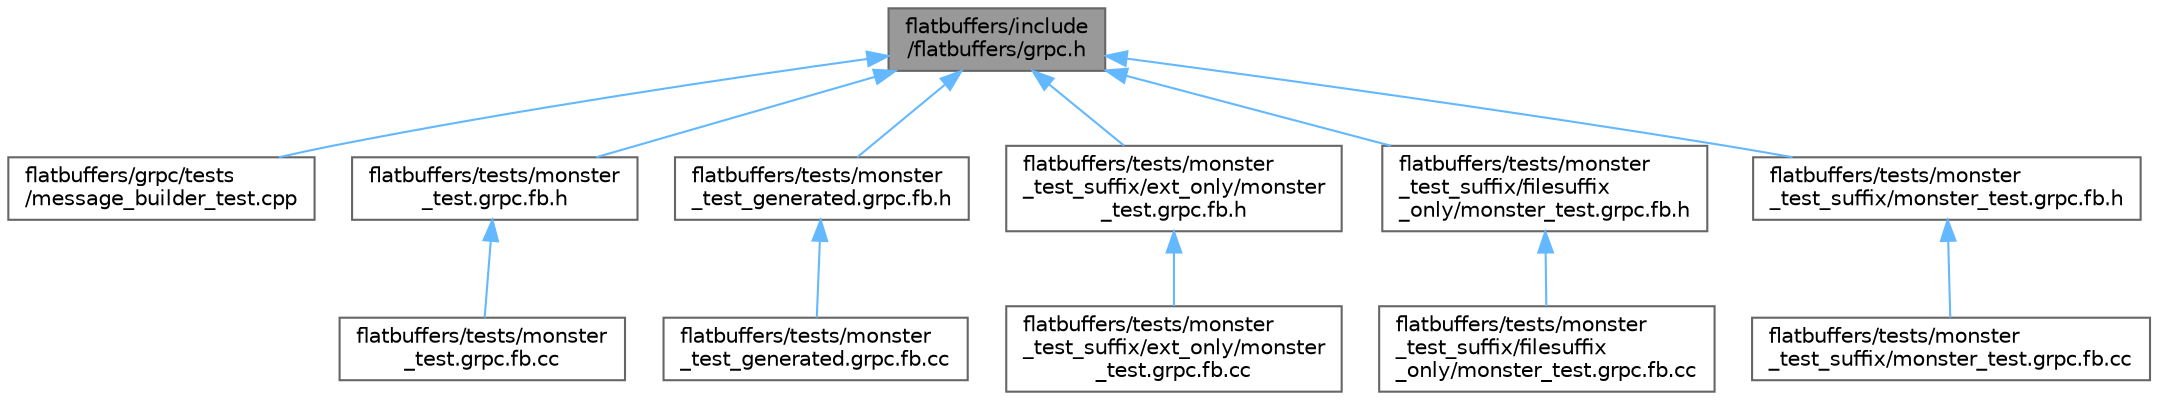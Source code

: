 digraph "flatbuffers/include/flatbuffers/grpc.h"
{
 // LATEX_PDF_SIZE
  bgcolor="transparent";
  edge [fontname=Helvetica,fontsize=10,labelfontname=Helvetica,labelfontsize=10];
  node [fontname=Helvetica,fontsize=10,shape=box,height=0.2,width=0.4];
  Node1 [id="Node000001",label="flatbuffers/include\l/flatbuffers/grpc.h",height=0.2,width=0.4,color="gray40", fillcolor="grey60", style="filled", fontcolor="black",tooltip=" "];
  Node1 -> Node2 [id="edge12_Node000001_Node000002",dir="back",color="steelblue1",style="solid",tooltip=" "];
  Node2 [id="Node000002",label="flatbuffers/grpc/tests\l/message_builder_test.cpp",height=0.2,width=0.4,color="grey40", fillcolor="white", style="filled",URL="$message__builder__test_8cpp.html",tooltip=" "];
  Node1 -> Node3 [id="edge13_Node000001_Node000003",dir="back",color="steelblue1",style="solid",tooltip=" "];
  Node3 [id="Node000003",label="flatbuffers/tests/monster\l_test.grpc.fb.h",height=0.2,width=0.4,color="grey40", fillcolor="white", style="filled",URL="$monster__test_8grpc_8fb_8h.html",tooltip=" "];
  Node3 -> Node4 [id="edge14_Node000003_Node000004",dir="back",color="steelblue1",style="solid",tooltip=" "];
  Node4 [id="Node000004",label="flatbuffers/tests/monster\l_test.grpc.fb.cc",height=0.2,width=0.4,color="grey40", fillcolor="white", style="filled",URL="$monster__test_8grpc_8fb_8cc.html",tooltip=" "];
  Node1 -> Node5 [id="edge15_Node000001_Node000005",dir="back",color="steelblue1",style="solid",tooltip=" "];
  Node5 [id="Node000005",label="flatbuffers/tests/monster\l_test_generated.grpc.fb.h",height=0.2,width=0.4,color="grey40", fillcolor="white", style="filled",URL="$monster__test__generated_8grpc_8fb_8h.html",tooltip=" "];
  Node5 -> Node6 [id="edge16_Node000005_Node000006",dir="back",color="steelblue1",style="solid",tooltip=" "];
  Node6 [id="Node000006",label="flatbuffers/tests/monster\l_test_generated.grpc.fb.cc",height=0.2,width=0.4,color="grey40", fillcolor="white", style="filled",URL="$monster__test__generated_8grpc_8fb_8cc.html",tooltip=" "];
  Node1 -> Node7 [id="edge17_Node000001_Node000007",dir="back",color="steelblue1",style="solid",tooltip=" "];
  Node7 [id="Node000007",label="flatbuffers/tests/monster\l_test_suffix/ext_only/monster\l_test.grpc.fb.h",height=0.2,width=0.4,color="grey40", fillcolor="white", style="filled",URL="$monster__test__suffix_2ext__only_2monster__test_8grpc_8fb_8h.html",tooltip=" "];
  Node7 -> Node8 [id="edge18_Node000007_Node000008",dir="back",color="steelblue1",style="solid",tooltip=" "];
  Node8 [id="Node000008",label="flatbuffers/tests/monster\l_test_suffix/ext_only/monster\l_test.grpc.fb.cc",height=0.2,width=0.4,color="grey40", fillcolor="white", style="filled",URL="$monster__test__suffix_2ext__only_2monster__test_8grpc_8fb_8cc.html",tooltip=" "];
  Node1 -> Node9 [id="edge19_Node000001_Node000009",dir="back",color="steelblue1",style="solid",tooltip=" "];
  Node9 [id="Node000009",label="flatbuffers/tests/monster\l_test_suffix/filesuffix\l_only/monster_test.grpc.fb.h",height=0.2,width=0.4,color="grey40", fillcolor="white", style="filled",URL="$monster__test__suffix_2filesuffix__only_2monster__test_8grpc_8fb_8h.html",tooltip=" "];
  Node9 -> Node10 [id="edge20_Node000009_Node000010",dir="back",color="steelblue1",style="solid",tooltip=" "];
  Node10 [id="Node000010",label="flatbuffers/tests/monster\l_test_suffix/filesuffix\l_only/monster_test.grpc.fb.cc",height=0.2,width=0.4,color="grey40", fillcolor="white", style="filled",URL="$monster__test__suffix_2filesuffix__only_2monster__test_8grpc_8fb_8cc.html",tooltip=" "];
  Node1 -> Node11 [id="edge21_Node000001_Node000011",dir="back",color="steelblue1",style="solid",tooltip=" "];
  Node11 [id="Node000011",label="flatbuffers/tests/monster\l_test_suffix/monster_test.grpc.fb.h",height=0.2,width=0.4,color="grey40", fillcolor="white", style="filled",URL="$monster__test__suffix_2monster__test_8grpc_8fb_8h.html",tooltip=" "];
  Node11 -> Node12 [id="edge22_Node000011_Node000012",dir="back",color="steelblue1",style="solid",tooltip=" "];
  Node12 [id="Node000012",label="flatbuffers/tests/monster\l_test_suffix/monster_test.grpc.fb.cc",height=0.2,width=0.4,color="grey40", fillcolor="white", style="filled",URL="$monster__test__suffix_2monster__test_8grpc_8fb_8cc.html",tooltip=" "];
}
